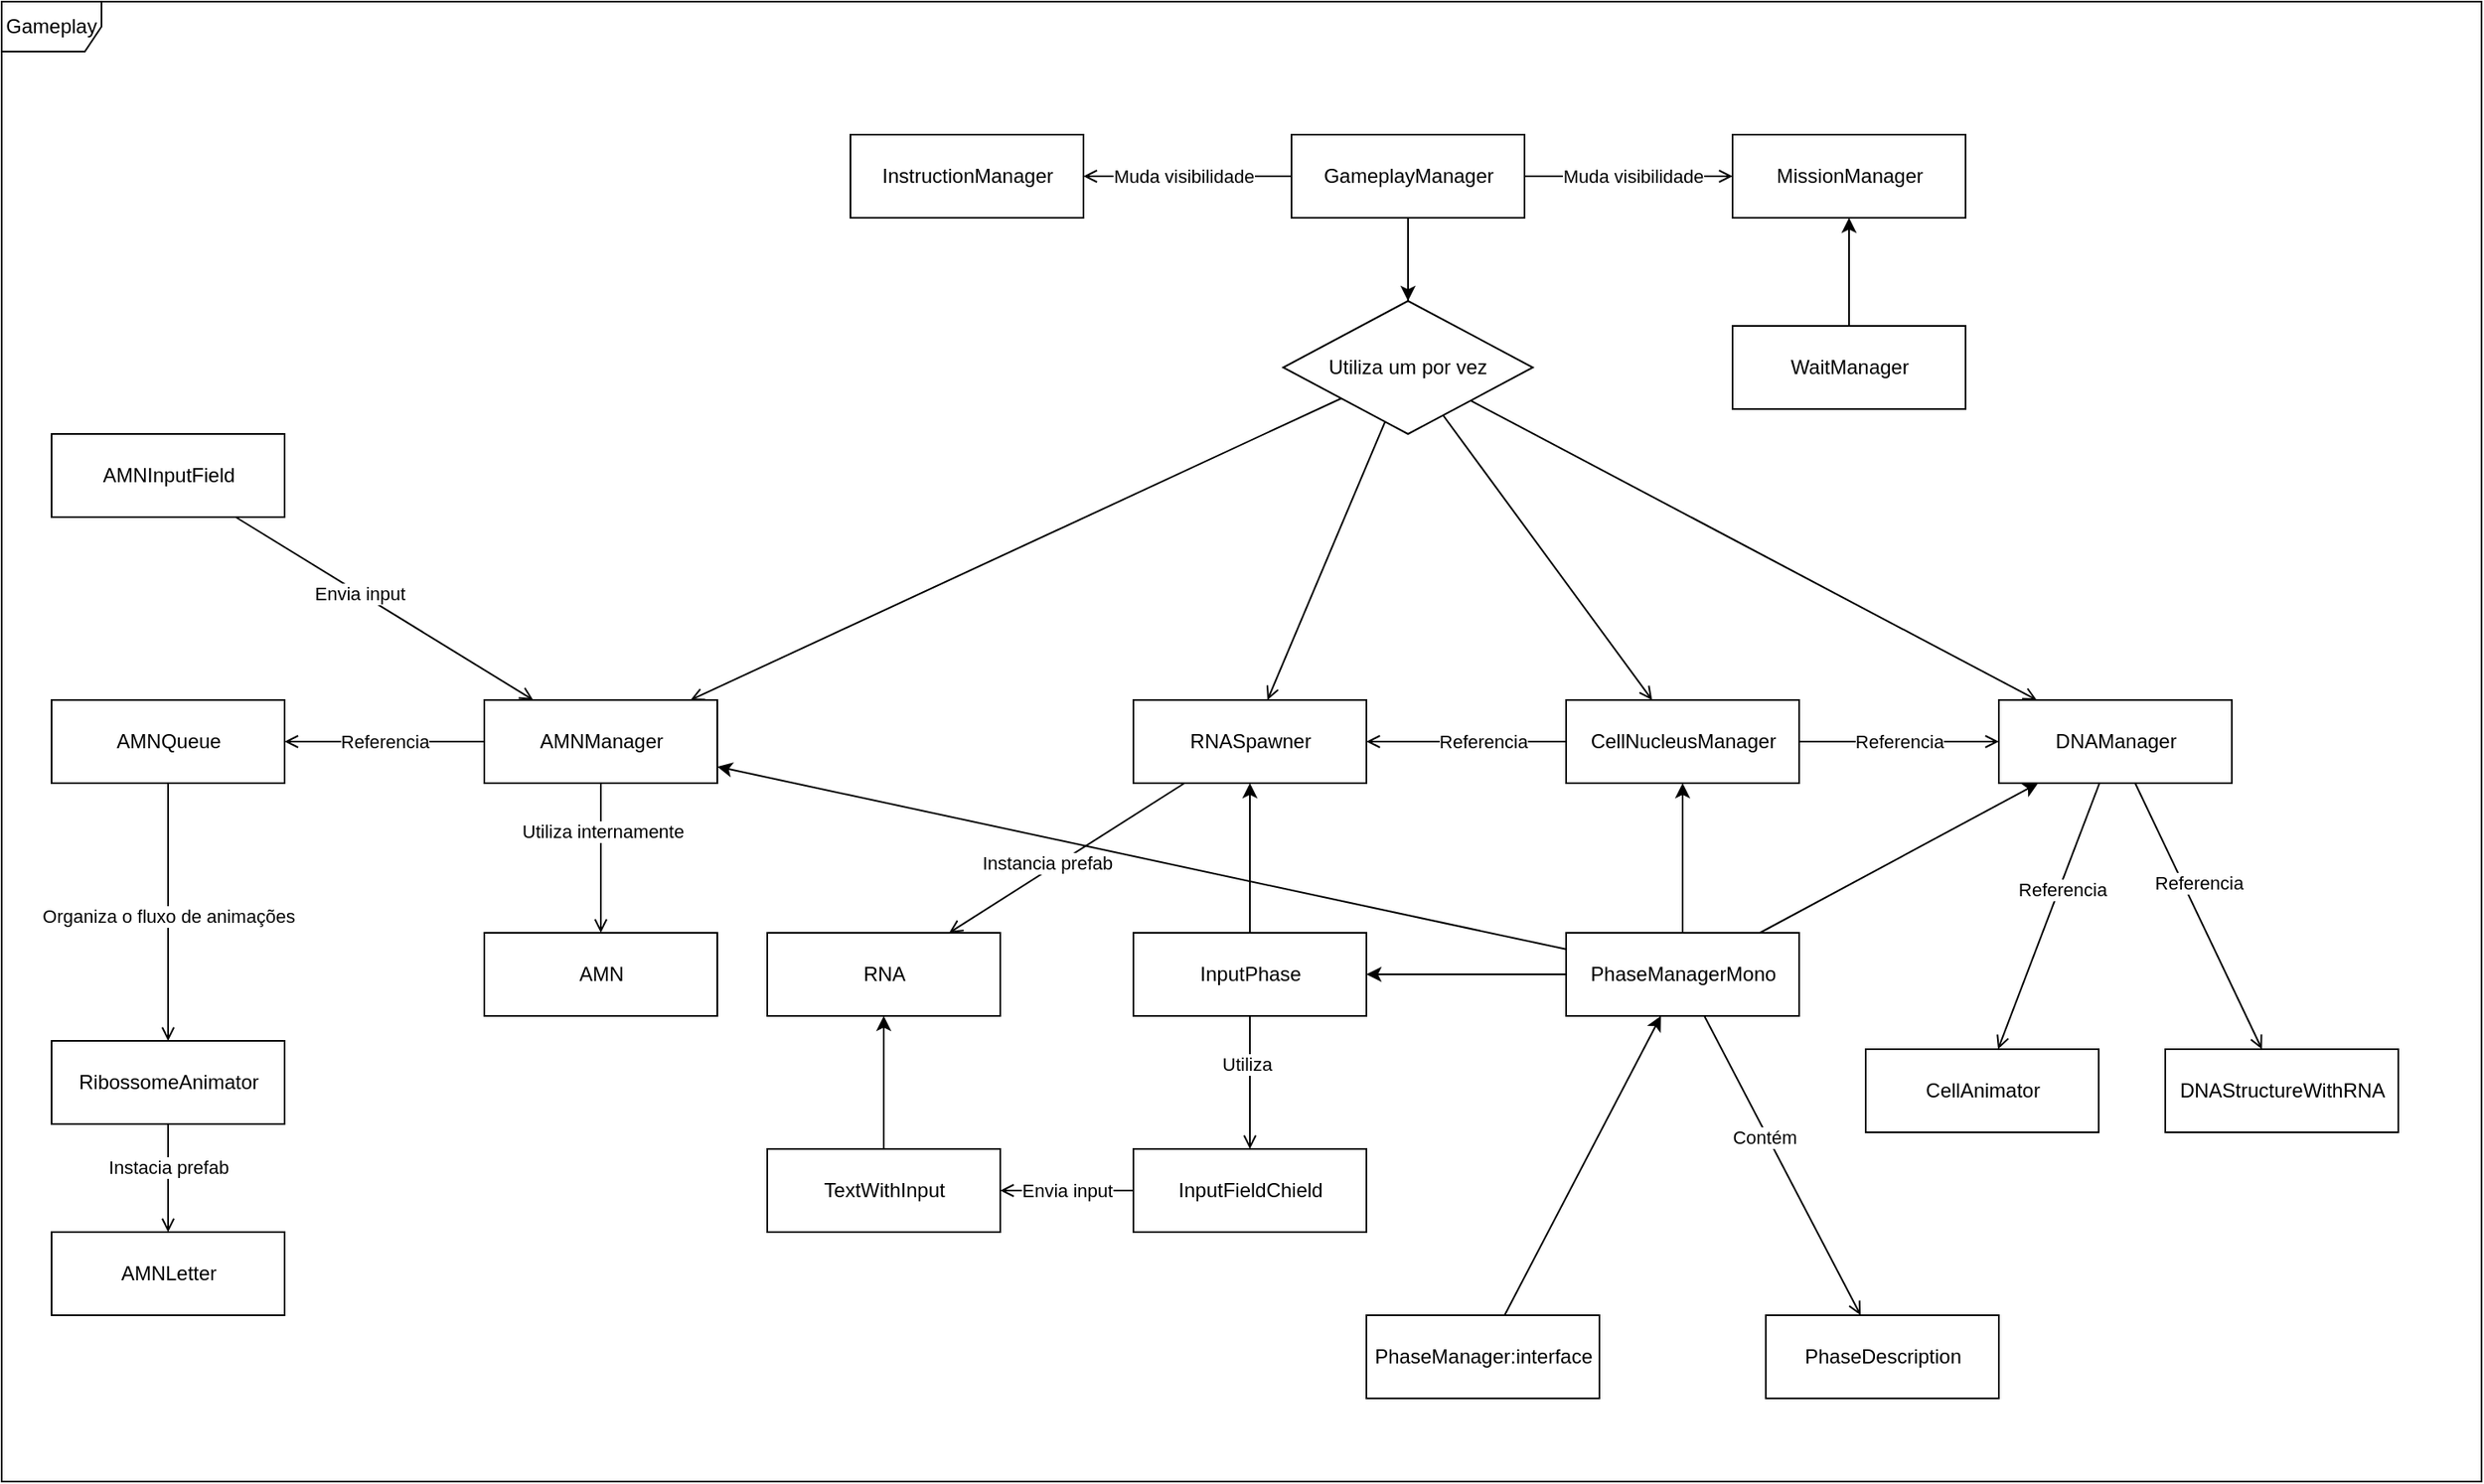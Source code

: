 <mxfile version="19.0.0" type="device"><diagram id="Zlz8G8P1ZfJGv6yr2fvo" name="Page-1"><mxGraphModel dx="1422" dy="804" grid="1" gridSize="10" guides="1" tooltips="1" connect="1" arrows="1" fold="1" page="1" pageScale="1" pageWidth="827" pageHeight="1169" math="0" shadow="0"><root><mxCell id="0"/><mxCell id="1" parent="0"/><mxCell id="mQ7PCFet7MENSD64M6b8-85" value="Gameplay" style="shape=umlFrame;whiteSpace=wrap;html=1;" vertex="1" parent="1"><mxGeometry x="50" y="130" width="1490" height="890" as="geometry"/></mxCell><mxCell id="mQ7PCFet7MENSD64M6b8-9" value="" style="rounded=0;orthogonalLoop=1;jettySize=auto;html=1;" edge="1" parent="1" source="mQ7PCFet7MENSD64M6b8-4" target="mQ7PCFet7MENSD64M6b8-5"><mxGeometry relative="1" as="geometry"/></mxCell><mxCell id="mQ7PCFet7MENSD64M6b8-4" value="PhaseManager:interface" style="html=1;" vertex="1" parent="1"><mxGeometry x="870" y="920" width="140" height="50" as="geometry"/></mxCell><mxCell id="mQ7PCFet7MENSD64M6b8-8" style="rounded=0;orthogonalLoop=1;jettySize=auto;html=1;endArrow=open;endFill=0;" edge="1" parent="1" source="mQ7PCFet7MENSD64M6b8-5" target="mQ7PCFet7MENSD64M6b8-7"><mxGeometry relative="1" as="geometry"/></mxCell><mxCell id="mQ7PCFet7MENSD64M6b8-10" value="Contém" style="edgeLabel;html=1;align=center;verticalAlign=middle;resizable=0;points=[];" vertex="1" connectable="0" parent="mQ7PCFet7MENSD64M6b8-8"><mxGeometry x="-0.209" y="-2" relative="1" as="geometry"><mxPoint as="offset"/></mxGeometry></mxCell><mxCell id="mQ7PCFet7MENSD64M6b8-32" style="edgeStyle=none;rounded=0;orthogonalLoop=1;jettySize=auto;html=1;" edge="1" parent="1" source="mQ7PCFet7MENSD64M6b8-5" target="mQ7PCFet7MENSD64M6b8-28"><mxGeometry relative="1" as="geometry"/></mxCell><mxCell id="mQ7PCFet7MENSD64M6b8-33" style="edgeStyle=none;rounded=0;orthogonalLoop=1;jettySize=auto;html=1;" edge="1" parent="1" source="mQ7PCFet7MENSD64M6b8-5" target="mQ7PCFet7MENSD64M6b8-26"><mxGeometry relative="1" as="geometry"/></mxCell><mxCell id="mQ7PCFet7MENSD64M6b8-34" style="edgeStyle=none;rounded=0;orthogonalLoop=1;jettySize=auto;html=1;" edge="1" parent="1" source="mQ7PCFet7MENSD64M6b8-5" target="mQ7PCFet7MENSD64M6b8-29"><mxGeometry relative="1" as="geometry"/></mxCell><mxCell id="mQ7PCFet7MENSD64M6b8-64" style="edgeStyle=none;rounded=0;orthogonalLoop=1;jettySize=auto;html=1;endArrow=classic;endFill=1;" edge="1" parent="1" source="mQ7PCFet7MENSD64M6b8-5" target="mQ7PCFet7MENSD64M6b8-63"><mxGeometry relative="1" as="geometry"/></mxCell><mxCell id="mQ7PCFet7MENSD64M6b8-5" value="PhaseManagerMono" style="html=1;" vertex="1" parent="1"><mxGeometry x="990" y="690" width="140" height="50" as="geometry"/></mxCell><mxCell id="mQ7PCFet7MENSD64M6b8-7" value="PhaseDescription" style="html=1;" vertex="1" parent="1"><mxGeometry x="1110" y="920" width="140" height="50" as="geometry"/></mxCell><mxCell id="mQ7PCFet7MENSD64M6b8-14" style="edgeStyle=none;rounded=0;orthogonalLoop=1;jettySize=auto;html=1;endArrow=open;endFill=0;" edge="1" parent="1" source="mQ7PCFet7MENSD64M6b8-12" target="mQ7PCFet7MENSD64M6b8-13"><mxGeometry relative="1" as="geometry"/></mxCell><mxCell id="mQ7PCFet7MENSD64M6b8-15" value="Muda visibilidade" style="edgeLabel;html=1;align=center;verticalAlign=middle;resizable=0;points=[];" vertex="1" connectable="0" parent="mQ7PCFet7MENSD64M6b8-14"><mxGeometry x="-0.099" y="3" relative="1" as="geometry"><mxPoint x="-9" y="-3" as="offset"/></mxGeometry></mxCell><mxCell id="mQ7PCFet7MENSD64M6b8-22" style="edgeStyle=none;rounded=0;orthogonalLoop=1;jettySize=auto;html=1;" edge="1" parent="1" source="mQ7PCFet7MENSD64M6b8-12" target="mQ7PCFet7MENSD64M6b8-20"><mxGeometry relative="1" as="geometry"/></mxCell><mxCell id="mQ7PCFet7MENSD64M6b8-24" value="" style="edgeStyle=none;rounded=0;orthogonalLoop=1;jettySize=auto;html=1;endArrow=none;endFill=0;" edge="1" parent="1" source="mQ7PCFet7MENSD64M6b8-12" target="mQ7PCFet7MENSD64M6b8-20"><mxGeometry relative="1" as="geometry"/></mxCell><mxCell id="mQ7PCFet7MENSD64M6b8-59" style="edgeStyle=none;rounded=0;orthogonalLoop=1;jettySize=auto;html=1;endArrow=open;endFill=0;" edge="1" parent="1" source="mQ7PCFet7MENSD64M6b8-12" target="mQ7PCFet7MENSD64M6b8-58"><mxGeometry relative="1" as="geometry"/></mxCell><mxCell id="mQ7PCFet7MENSD64M6b8-60" value="Muda visibilidade" style="edgeLabel;html=1;align=center;verticalAlign=middle;resizable=0;points=[];" vertex="1" connectable="0" parent="mQ7PCFet7MENSD64M6b8-59"><mxGeometry x="-0.2" y="-1" relative="1" as="geometry"><mxPoint x="15" y="-1" as="offset"/></mxGeometry></mxCell><mxCell id="mQ7PCFet7MENSD64M6b8-12" value="GameplayManager" style="html=1;" vertex="1" parent="1"><mxGeometry x="825" y="210" width="140" height="50" as="geometry"/></mxCell><mxCell id="mQ7PCFet7MENSD64M6b8-13" value="InstructionManager" style="html=1;" vertex="1" parent="1"><mxGeometry x="560" y="210" width="140" height="50" as="geometry"/></mxCell><mxCell id="mQ7PCFet7MENSD64M6b8-51" style="edgeStyle=none;rounded=0;orthogonalLoop=1;jettySize=auto;html=1;endArrow=open;endFill=0;" edge="1" parent="1" source="mQ7PCFet7MENSD64M6b8-16" target="mQ7PCFet7MENSD64M6b8-50"><mxGeometry relative="1" as="geometry"/></mxCell><mxCell id="mQ7PCFet7MENSD64M6b8-53" value="Instancia prefab" style="edgeLabel;html=1;align=center;verticalAlign=middle;resizable=0;points=[];" vertex="1" connectable="0" parent="mQ7PCFet7MENSD64M6b8-51"><mxGeometry x="0.147" y="-4" relative="1" as="geometry"><mxPoint as="offset"/></mxGeometry></mxCell><mxCell id="mQ7PCFet7MENSD64M6b8-16" value="RNASpawner" style="html=1;" vertex="1" parent="1"><mxGeometry x="730" y="550" width="140" height="50" as="geometry"/></mxCell><mxCell id="mQ7PCFet7MENSD64M6b8-23" style="edgeStyle=none;rounded=0;orthogonalLoop=1;jettySize=auto;html=1;endArrow=open;endFill=0;" edge="1" parent="1" source="mQ7PCFet7MENSD64M6b8-20" target="mQ7PCFet7MENSD64M6b8-16"><mxGeometry relative="1" as="geometry"/></mxCell><mxCell id="mQ7PCFet7MENSD64M6b8-27" style="edgeStyle=none;rounded=0;orthogonalLoop=1;jettySize=auto;html=1;endArrow=open;endFill=0;" edge="1" parent="1" source="mQ7PCFet7MENSD64M6b8-20" target="mQ7PCFet7MENSD64M6b8-26"><mxGeometry relative="1" as="geometry"/></mxCell><mxCell id="mQ7PCFet7MENSD64M6b8-30" style="edgeStyle=none;rounded=0;orthogonalLoop=1;jettySize=auto;html=1;endArrow=open;endFill=0;" edge="1" parent="1" source="mQ7PCFet7MENSD64M6b8-20" target="mQ7PCFet7MENSD64M6b8-28"><mxGeometry relative="1" as="geometry"/></mxCell><mxCell id="mQ7PCFet7MENSD64M6b8-31" style="edgeStyle=none;rounded=0;orthogonalLoop=1;jettySize=auto;html=1;endArrow=open;endFill=0;" edge="1" parent="1" source="mQ7PCFet7MENSD64M6b8-20" target="mQ7PCFet7MENSD64M6b8-29"><mxGeometry relative="1" as="geometry"/></mxCell><mxCell id="mQ7PCFet7MENSD64M6b8-20" value="Utiliza um por vez" style="shape=rhombus;perimeter=rhombusPerimeter;whiteSpace=wrap;html=1;align=center;" vertex="1" parent="1"><mxGeometry x="820" y="310" width="150" height="80" as="geometry"/></mxCell><mxCell id="mQ7PCFet7MENSD64M6b8-74" value="Referencia" style="edgeStyle=none;rounded=0;orthogonalLoop=1;jettySize=auto;html=1;endArrow=open;endFill=0;" edge="1" parent="1" source="mQ7PCFet7MENSD64M6b8-26" target="mQ7PCFet7MENSD64M6b8-73"><mxGeometry relative="1" as="geometry"/></mxCell><mxCell id="mQ7PCFet7MENSD64M6b8-92" style="edgeStyle=none;rounded=0;orthogonalLoop=1;jettySize=auto;html=1;endArrow=open;endFill=0;" edge="1" parent="1" source="mQ7PCFet7MENSD64M6b8-26" target="mQ7PCFet7MENSD64M6b8-91"><mxGeometry relative="1" as="geometry"/></mxCell><mxCell id="mQ7PCFet7MENSD64M6b8-93" value="Utiliza internamente" style="edgeLabel;html=1;align=center;verticalAlign=middle;resizable=0;points=[];" vertex="1" connectable="0" parent="mQ7PCFet7MENSD64M6b8-92"><mxGeometry x="-0.367" y="1" relative="1" as="geometry"><mxPoint as="offset"/></mxGeometry></mxCell><mxCell id="mQ7PCFet7MENSD64M6b8-26" value="AMNManager" style="html=1;" vertex="1" parent="1"><mxGeometry x="340" y="550" width="140" height="50" as="geometry"/></mxCell><mxCell id="mQ7PCFet7MENSD64M6b8-54" style="edgeStyle=none;rounded=0;orthogonalLoop=1;jettySize=auto;html=1;endArrow=open;endFill=0;" edge="1" parent="1" source="mQ7PCFet7MENSD64M6b8-28" target="mQ7PCFet7MENSD64M6b8-29"><mxGeometry relative="1" as="geometry"/></mxCell><mxCell id="mQ7PCFet7MENSD64M6b8-56" value="Referencia" style="edgeLabel;html=1;align=center;verticalAlign=middle;resizable=0;points=[];" vertex="1" connectable="0" parent="mQ7PCFet7MENSD64M6b8-54"><mxGeometry x="-0.2" y="-1" relative="1" as="geometry"><mxPoint x="12" y="-1" as="offset"/></mxGeometry></mxCell><mxCell id="mQ7PCFet7MENSD64M6b8-55" style="edgeStyle=none;rounded=0;orthogonalLoop=1;jettySize=auto;html=1;endArrow=open;endFill=0;" edge="1" parent="1" source="mQ7PCFet7MENSD64M6b8-28" target="mQ7PCFet7MENSD64M6b8-16"><mxGeometry relative="1" as="geometry"/></mxCell><mxCell id="mQ7PCFet7MENSD64M6b8-57" value="Referencia" style="edgeLabel;html=1;align=center;verticalAlign=middle;resizable=0;points=[];" vertex="1" connectable="0" parent="mQ7PCFet7MENSD64M6b8-55"><mxGeometry x="0.183" y="1" relative="1" as="geometry"><mxPoint x="21" y="-1" as="offset"/></mxGeometry></mxCell><mxCell id="mQ7PCFet7MENSD64M6b8-28" value="CellNucleusManager" style="html=1;" vertex="1" parent="1"><mxGeometry x="990" y="550" width="140" height="50" as="geometry"/></mxCell><mxCell id="mQ7PCFet7MENSD64M6b8-36" style="edgeStyle=none;rounded=0;orthogonalLoop=1;jettySize=auto;html=1;endArrow=open;endFill=0;" edge="1" parent="1" source="mQ7PCFet7MENSD64M6b8-29" target="mQ7PCFet7MENSD64M6b8-35"><mxGeometry relative="1" as="geometry"/></mxCell><mxCell id="mQ7PCFet7MENSD64M6b8-37" value="Referencia" style="edgeLabel;html=1;align=center;verticalAlign=middle;resizable=0;points=[];" vertex="1" connectable="0" parent="mQ7PCFet7MENSD64M6b8-36"><mxGeometry x="-0.212" y="1" relative="1" as="geometry"><mxPoint as="offset"/></mxGeometry></mxCell><mxCell id="mQ7PCFet7MENSD64M6b8-39" style="edgeStyle=none;rounded=0;orthogonalLoop=1;jettySize=auto;html=1;endArrow=open;endFill=0;" edge="1" parent="1" source="mQ7PCFet7MENSD64M6b8-29" target="mQ7PCFet7MENSD64M6b8-38"><mxGeometry relative="1" as="geometry"/></mxCell><mxCell id="mQ7PCFet7MENSD64M6b8-40" value="Referencia" style="edgeLabel;html=1;align=center;verticalAlign=middle;resizable=0;points=[];" vertex="1" connectable="0" parent="mQ7PCFet7MENSD64M6b8-39"><mxGeometry x="-0.318" y="-1" relative="1" as="geometry"><mxPoint x="13" y="5" as="offset"/></mxGeometry></mxCell><mxCell id="mQ7PCFet7MENSD64M6b8-29" value="DNAManager" style="html=1;" vertex="1" parent="1"><mxGeometry x="1250" y="550" width="140" height="50" as="geometry"/></mxCell><mxCell id="mQ7PCFet7MENSD64M6b8-35" value="CellAnimator" style="html=1;" vertex="1" parent="1"><mxGeometry x="1170" y="760" width="140" height="50" as="geometry"/></mxCell><mxCell id="mQ7PCFet7MENSD64M6b8-38" value="DNAStructureWithRNA" style="html=1;" vertex="1" parent="1"><mxGeometry x="1350" y="760" width="140" height="50" as="geometry"/></mxCell><mxCell id="mQ7PCFet7MENSD64M6b8-50" value="RNA" style="html=1;" vertex="1" parent="1"><mxGeometry x="510" y="690" width="140" height="50" as="geometry"/></mxCell><mxCell id="mQ7PCFet7MENSD64M6b8-58" value="MissionManager" style="html=1;" vertex="1" parent="1"><mxGeometry x="1090" y="210" width="140" height="50" as="geometry"/></mxCell><mxCell id="mQ7PCFet7MENSD64M6b8-62" style="edgeStyle=none;rounded=0;orthogonalLoop=1;jettySize=auto;html=1;endArrow=classic;endFill=1;" edge="1" parent="1" source="mQ7PCFet7MENSD64M6b8-61" target="mQ7PCFet7MENSD64M6b8-58"><mxGeometry relative="1" as="geometry"><Array as="points"><mxPoint x="1160" y="290"/></Array></mxGeometry></mxCell><mxCell id="mQ7PCFet7MENSD64M6b8-61" value="WaitManager" style="html=1;" vertex="1" parent="1"><mxGeometry x="1090" y="325" width="140" height="50" as="geometry"/></mxCell><mxCell id="mQ7PCFet7MENSD64M6b8-65" style="edgeStyle=none;rounded=0;orthogonalLoop=1;jettySize=auto;html=1;endArrow=classic;endFill=1;" edge="1" parent="1" source="mQ7PCFet7MENSD64M6b8-63" target="mQ7PCFet7MENSD64M6b8-16"><mxGeometry relative="1" as="geometry"/></mxCell><mxCell id="mQ7PCFet7MENSD64M6b8-71" style="edgeStyle=none;rounded=0;orthogonalLoop=1;jettySize=auto;html=1;endArrow=open;endFill=0;" edge="1" parent="1" source="mQ7PCFet7MENSD64M6b8-63" target="mQ7PCFet7MENSD64M6b8-67"><mxGeometry relative="1" as="geometry"/></mxCell><mxCell id="mQ7PCFet7MENSD64M6b8-72" value="Utiliza" style="edgeLabel;html=1;align=center;verticalAlign=middle;resizable=0;points=[];" vertex="1" connectable="0" parent="mQ7PCFet7MENSD64M6b8-71"><mxGeometry x="-0.289" y="-2" relative="1" as="geometry"><mxPoint as="offset"/></mxGeometry></mxCell><mxCell id="mQ7PCFet7MENSD64M6b8-63" value="InputPhase" style="html=1;" vertex="1" parent="1"><mxGeometry x="730" y="690" width="140" height="50" as="geometry"/></mxCell><mxCell id="mQ7PCFet7MENSD64M6b8-70" value="Envia input" style="edgeStyle=none;rounded=0;orthogonalLoop=1;jettySize=auto;html=1;endArrow=open;endFill=0;" edge="1" parent="1" source="mQ7PCFet7MENSD64M6b8-67" target="mQ7PCFet7MENSD64M6b8-68"><mxGeometry relative="1" as="geometry"/></mxCell><mxCell id="mQ7PCFet7MENSD64M6b8-67" value="InputFieldChield" style="html=1;" vertex="1" parent="1"><mxGeometry x="730" y="820" width="140" height="50" as="geometry"/></mxCell><mxCell id="mQ7PCFet7MENSD64M6b8-69" style="edgeStyle=none;rounded=0;orthogonalLoop=1;jettySize=auto;html=1;endArrow=classic;endFill=1;" edge="1" parent="1" source="mQ7PCFet7MENSD64M6b8-68" target="mQ7PCFet7MENSD64M6b8-50"><mxGeometry relative="1" as="geometry"/></mxCell><mxCell id="mQ7PCFet7MENSD64M6b8-68" value="TextWithInput" style="html=1;" vertex="1" parent="1"><mxGeometry x="510" y="820" width="140" height="50" as="geometry"/></mxCell><mxCell id="mQ7PCFet7MENSD64M6b8-80" style="edgeStyle=none;rounded=0;orthogonalLoop=1;jettySize=auto;html=1;endArrow=open;endFill=0;" edge="1" parent="1" source="mQ7PCFet7MENSD64M6b8-73" target="mQ7PCFet7MENSD64M6b8-76"><mxGeometry relative="1" as="geometry"/></mxCell><mxCell id="mQ7PCFet7MENSD64M6b8-81" value="Organiza o fluxo de animações" style="edgeLabel;html=1;align=center;verticalAlign=middle;resizable=0;points=[];" vertex="1" connectable="0" parent="mQ7PCFet7MENSD64M6b8-80"><mxGeometry x="-0.329" relative="1" as="geometry"><mxPoint y="28" as="offset"/></mxGeometry></mxCell><mxCell id="mQ7PCFet7MENSD64M6b8-73" value="AMNQueue" style="html=1;" vertex="1" parent="1"><mxGeometry x="80" y="550" width="140" height="50" as="geometry"/></mxCell><mxCell id="mQ7PCFet7MENSD64M6b8-86" style="edgeStyle=none;rounded=0;orthogonalLoop=1;jettySize=auto;html=1;endArrow=open;endFill=0;" edge="1" parent="1" source="mQ7PCFet7MENSD64M6b8-76" target="mQ7PCFet7MENSD64M6b8-82"><mxGeometry relative="1" as="geometry"/></mxCell><mxCell id="mQ7PCFet7MENSD64M6b8-87" value="Instacia prefab" style="edgeLabel;html=1;align=center;verticalAlign=middle;resizable=0;points=[];" vertex="1" connectable="0" parent="mQ7PCFet7MENSD64M6b8-86"><mxGeometry x="-0.201" relative="1" as="geometry"><mxPoint as="offset"/></mxGeometry></mxCell><mxCell id="mQ7PCFet7MENSD64M6b8-76" value="RibossomeAnimator" style="html=1;" vertex="1" parent="1"><mxGeometry x="80" y="755" width="140" height="50" as="geometry"/></mxCell><mxCell id="mQ7PCFet7MENSD64M6b8-82" value="AMNLetter" style="html=1;" vertex="1" parent="1"><mxGeometry x="80" y="870" width="140" height="50" as="geometry"/></mxCell><mxCell id="mQ7PCFet7MENSD64M6b8-89" style="edgeStyle=none;rounded=0;orthogonalLoop=1;jettySize=auto;html=1;endArrow=open;endFill=0;" edge="1" parent="1" source="mQ7PCFet7MENSD64M6b8-88" target="mQ7PCFet7MENSD64M6b8-26"><mxGeometry relative="1" as="geometry"/></mxCell><mxCell id="mQ7PCFet7MENSD64M6b8-90" value="Envia input" style="edgeLabel;html=1;align=center;verticalAlign=middle;resizable=0;points=[];" vertex="1" connectable="0" parent="mQ7PCFet7MENSD64M6b8-89"><mxGeometry x="-0.169" relative="1" as="geometry"><mxPoint as="offset"/></mxGeometry></mxCell><mxCell id="mQ7PCFet7MENSD64M6b8-88" value="AMNInputField" style="html=1;" vertex="1" parent="1"><mxGeometry x="80" y="390" width="140" height="50" as="geometry"/></mxCell><mxCell id="mQ7PCFet7MENSD64M6b8-91" value="AMN" style="html=1;" vertex="1" parent="1"><mxGeometry x="340" y="690" width="140" height="50" as="geometry"/></mxCell></root></mxGraphModel></diagram></mxfile>